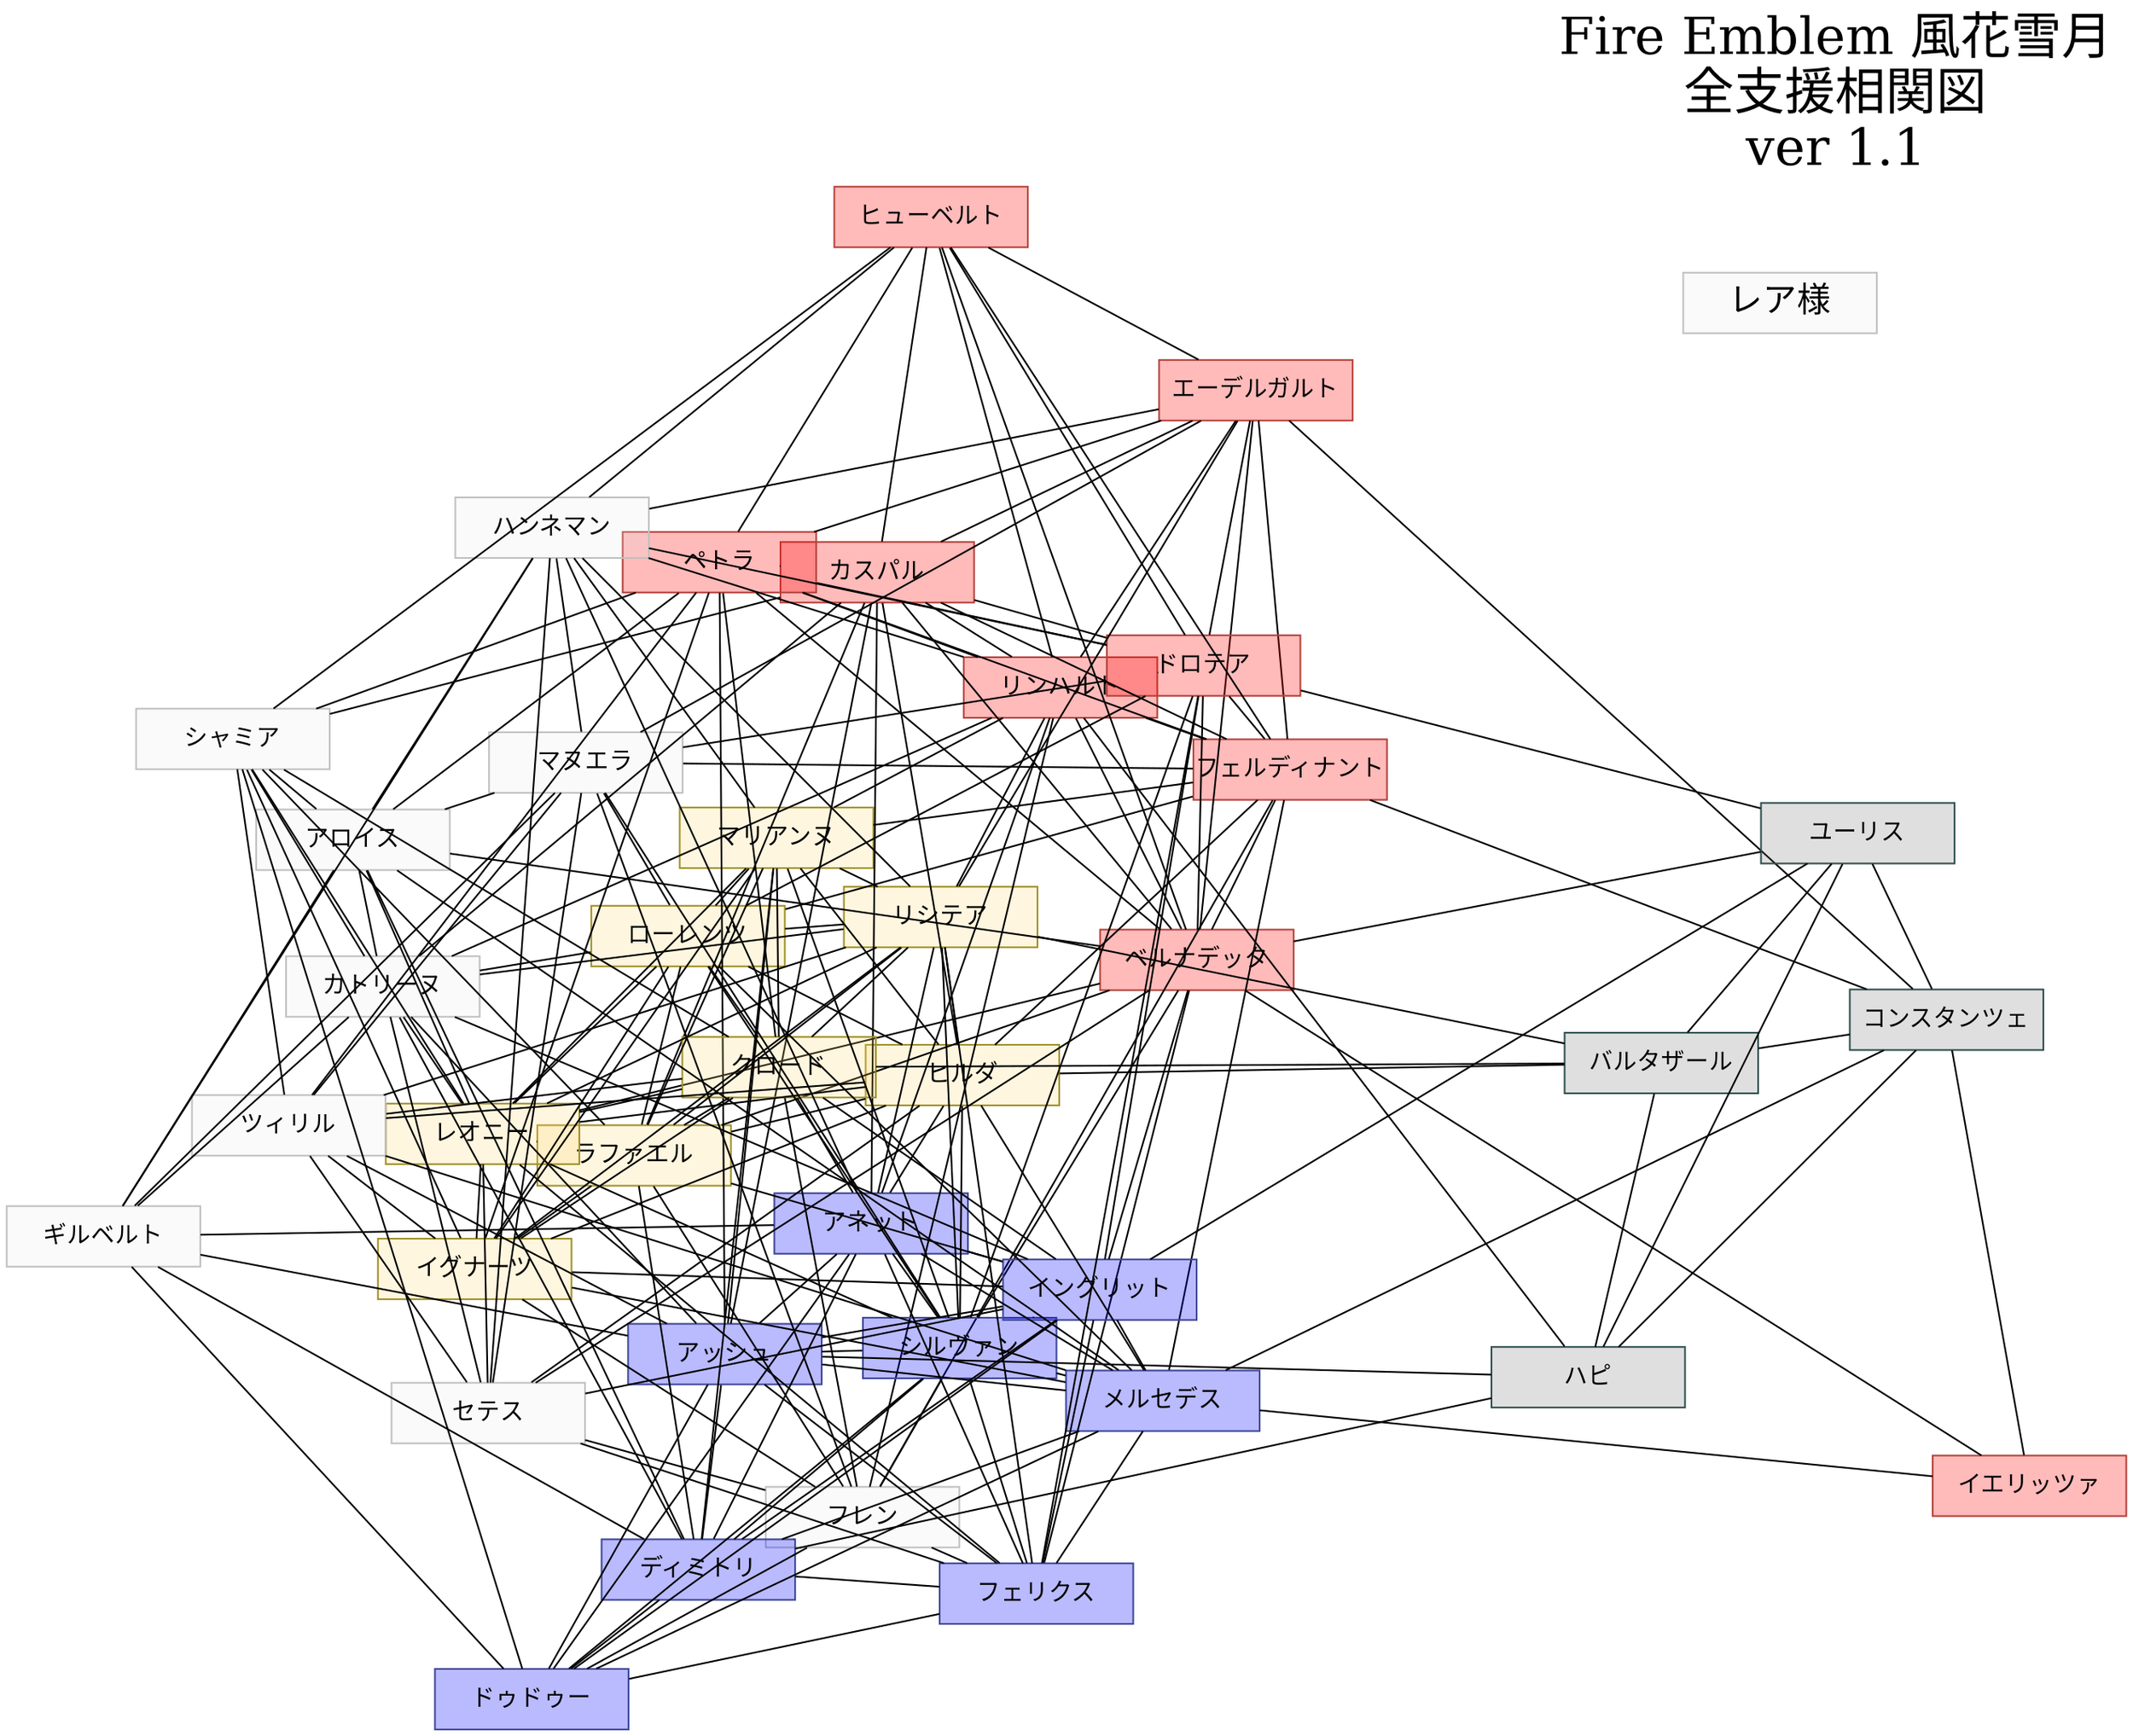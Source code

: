 // 支援が存在する関係
graph Classes {
    graph [
        layout="sfdp",
        label="Fire Emblem 風花雪月\n全支援相関図\nver 1.1",
        labelloc = "t",
        labeljust = "r",
        fontsize = 30,
        concentrate = "true"
    ]
    node [
        fixedsize=true,
        width=1.60,
        shape=box,
        style=filled,
        fillcolor=white
    ];
    //black eagles
    node [color="#B5433C", fillcolor="#ff000045"];
    Edelgard[label="エーデルガルト"];
    Hubert[label="ヒューベルト"];
    Ferdinand[label="フェルディナント"];
    Linhardt[label="リンハルト"];
    Caspar[label="カスパル"];
    Bernadetta[label="ベルナデッタ"];
    Dorothea[label="ドロテア"];
    Petra[label="ペトラ"];
    //blue lions
    node [color="#3E4898", fillcolor="#0000ff45"];
    Dimitri[label="ディミトリ"];
    Dedue[label="ドゥドゥー"];
    Felix[label="フェリクス"];
    Ashe[label="アッシュ"];
    Sylvain[label="シルヴァン"];
    Mercedes[label="メルセデス"];
    Annette[label="アネット"];
    Ingrid[label="イングリット"];
    //golden deer
    node [color="#A09129", fillcolor="#ffd66b37"];
    Claude[label="クロード"];
    Lorenz[label="ローレンツ"];
    Raphael[label="ラファエル"];
    Ignatz[label="イグナーツ"];
    Lysithea[label="リシテア"];
    Marianne[label="マリアンヌ"];
    Hilda[label="ヒルダ"];
    Leonie[label="レオニー"];
    //church of seiros
    node [color=silver, fillcolor="#E7E7E735"];
    Rhea[fontsize=20, label="レア様"];
    Seteth[label="セテス"];
    Flayn[label="フレン"];
    Manuela[label="マヌエラ"];
    Hanneman[label="ハンネマン"];
    Alois[label="アロイス"];
    Gilbert[label="ギルベルト"];
    Catherine[label="カトリーヌ"];
    Shamir[label="シャミア"];
    Cyril[label="ツィリル"];
    // adrestia
    node [color="#B5433C", fillcolor="#ff000045"];
    Jeritza[label="イエリッツァ"];
    // ashen wolves
    node [color=darkslategray, fillcolor="#69696935"];
    Yuri[label="ユーリス"];
    Balthus[label="バルタザール"];
    Constance[label="コンスタンツェ"];
    Hapi[label="ハピ"];


    // relations on black eagles
    Edelgard   -- { Hubert, Ferdinand, Linhardt, Caspar, Bernadetta, Dorothea, Lysithea, Hanneman, Manuela, Constance };
    Edelgard   -- { Petra };
    Hubert     -- { Edelgard, Ferdinand, Bernadetta, Dorothea, Petra, Shamir };
    Hubert     -- { Linhardt, Caspar, Hanneman };
    Ferdinand  -- { Edelgard, Hubert, Bernadetta, Dorothea, Petra, Mercedes, Marianne, Hilda, Flayn, Manuela, Constance };
    Ferdinand  -- { Linhardt, Caspar, Lorenz };
    Linhardt   -- { Edelgard, Caspar, Bernadetta, Dorothea, Petra, Annette, Lysithea, Marianne, Flayn, Catherine, Hapi };
    Linhardt   -- { Ferdinand, Hubert, Hanneman };
    Caspar     -- { Edelgard, Linhardt, Bernadetta, Dorothea, Petra, Ashe, Annette, Hilda, Catherine, Shamir };
    Caspar     -- { Hubert, Ferdinand, Raphael };
    Bernadetta -- { Edelgard, Hubert, Ferdinand, Linhardt, Caspar, Felix, Raphael, Seteth, Alois, Jeritza, Yuri };
    Bernadetta -- { Dorothea, Petra, Sylvain, Ingrid , Leonie };
    Dorothea   -- { Edelgard, Hubert, Ferdinand, Linhardt, Caspar, Petra, Felix, Sylvain, Lorenz, Hanneman, Manuela, Yuri };
    Dorothea   -- { Bernadetta, Ingrid };
    Petra      -- { Hubert, Ferdinand, Linhardt, Caspar, Dorothea, Ashe, Claude, Ignatz, Cyril };
    Petra      -- { Edelgard, Bernadetta, Alois, Shamir };
    // relations on blue lions
    Dimitri    -- { Dedue, Felix, Mercedes, Annette, Ingrid, Marianne, Flayn, Gilbert, Catherine, Hapi };
    Dimitri    -- { Ashe, Sylvain, Raphael, Alois };
    Dedue      -- { Dimitri, Ashe, Mercedes, Annette, Ingrid, Flayn, Shamir };
    Dedue      -- { Felix, Sylvain, Gilbert };
    Felix      -- { Dimitri, Bernadetta, Dorothea, Sylvain, Mercedes, Annette, Ingrid, Lysithea, Leonie, Flayn };
    Felix      -- { Dedue, Ashe, Seteth };
    Ashe       -- { Caspar, Petra, Dedue, Annette, Mercedes, Ingrid, Marianne, Catherine, Cyril };
    Ashe       -- { Dimitri, Felix, Sylvain, Gilbert, Hapi };
    Sylvain    -- { Dorothea, Felix, Mercedes, Ingrid };
    Sylvain    -- { Bernadetta, Dimitri, Dedue, Ashe, Annette, Lorenz, Lysithea, Marianne, Hilda, Leonie, Flayn, Manuela };
    Mercedes   -- { Ferdinand, Dimitri, Dedue, Felix, Sylvain, Ashe, Annette, Lorenz, Ignatz, Alois, Jeritza, Constance };
    Mercedes   -- { Ingrid, Hilda, Cyril };
    Annette    -- { Linhardt, Caspar, Dimitri, Dedue, Felix, Ashe, Mercedes, Claude, Hanneman, Gilbert };
    Annette    -- { Sylvain, Ingrid, Lysithea, Hilda };
    Ingrid     -- { Dimitri, Dedue, Felix, Sylvain, Ashe, Claude, Raphael, Ignatz, Seteth, Yuri };
    Ingrid     -- { Bernadetta, Dorothea, Mercedes, Annette, Catherine };
    // relations on golden deer
    Claude     -- { Petra, Annette, Ingrid, Lorenz, Lysithea, Marianne, Hilda, Leonie, Flayn, Shamir, Balthus };
    Claude     -- { Raphael, Ignatz, Cyril };
    Lorenz     -- { Dorothea, Mercedes, Claude, Lysithea, Marianne, Hilda, Leonie, Manuela, Catherine };
    Lorenz     -- { Ferdinand, Sylvain, Raphael, Ignatz };
    Raphael    -- { Bernadetta, Ingrid, Ignatz, Lysithea, Marianne, Hilda, Leonie, Flayn, Shamir };
    Raphael    -- { Caspar, Dimitri, Claude, Lorenz }
    Ignatz     -- { Petra, Mercedes, Ingrid, Raphael, Lysithea, Marianne, Hilda, Leonie, Flayn, Shamir };
    Ignatz     -- { Claude, Lorenz, Cyril };
    Lysithea   -- { Edelgard, Linhardt, Felix, Claude, Lorenz, Raphael, Ignatz, Hanneman, Cyril, Balthus };
    Lysithea   -- { Sylvain, Annette, Marianne, Hilda, Leonie, Catherine };
    Marianne   -- { Ferdinand, Linhardt, Dimitri, Ashe, Claude, Lorenz, Raphael, Ignatz, Hilda, Hanneman };
    Marianne   -- { Sylvain, Lysithea, Leonie };
    Hilda      -- { Ferdinand, Caspar, Claude, Lorenz, Raphael, Ignatz, Marianne, Seteth, Cyril, Balthus };
    Hilda      -- { Sylvain, Mercedes, Annette, Lysithea, Leonie };
    Leonie     -- { Felix, Claude, Lorenz, Raphael, Ignatz, Seteth, Alois, Shamir };
    Leonie     -- { Bernadetta, Sylvain, Lysithea, Marianne, Hilda, Catherine };
    // relations on church of seiros
    Seteth     -- { Bernadetta, Ingrid, Hilda, Leonie, Flayn, Manuela, Catherine, Cyril };
    Seteth     -- { Felix, Hanneman };
    Flayn      -- { Ferdinand, Linhardt, Dimitri, Dedue, Felix, Claude, Raphael, Ignatz, Seteth, Manuela };
    Flayn      -- { Sylvain }
    Hanneman   -- { Edelgard, Dorothea, Annette, Lysithea, Marianne, Manuela };
    Hanneman   -- { Hubert, Linhardt, Seteth, Gilbert, Alois };
    Manuela    -- { Edelgard, Ferdinand, Dorothea, Lorenz, Seteth, Flayn, Hanneman, Alois };
    Manuela    -- { Sylvain, Gilbert, Cyril };
    Gilbert    -- { Dimitri, Annette };
    Gilbert    -- { Dedue, Ashe, Hanneman, Manuela, Alois, Catherine };
    Alois      -- { Bernadetta, Mercedes, Leonie, Manuela, Catherine, Shamir };
    Alois      -- { Petra, Dimitri, Hanneman, Gilbert }
    Catherine  -- { Linhardt, Caspar, Dimitri, Ashe, Lorenz, Seteth, Alois, Shamir };
    Catherine  -- { Ingrid, Lysithea, Leonie, Gilbert };
    Shamir     -- { Hubert, Caspar, Dedue, Claude, Raphael, Ignatz, Leonie, Alois, Catherine, Cyril };
    Shamir     -- { Petra };
    Cyril      -- { Petra, Ashe, Lysithea, Hilda, Seteth, Shamir };
    Cyril      -- { Mercedes, Claude, Ignatz, Manuela };
    // relation on adrestia
    Jeritza    -- { Bernadetta, Mercedes, Constance };
    // relations on ashen wolves
    Yuri       -- { Bernadetta, Dorothea, Ingrid, Balthus, Constance, Hapi};
    Balthus    -- { Claude, Lysithea, Hilda, Yuri, Constance, Hapi };
    Constance  -- { Edelgard, Ferdinand, Mercedes, Jeritza, Yuri, Balthus, Hapi };
    Hapi       -- { Linhardt, Dimitri, Ashe, Yuri, Balthus, Constance };
}
